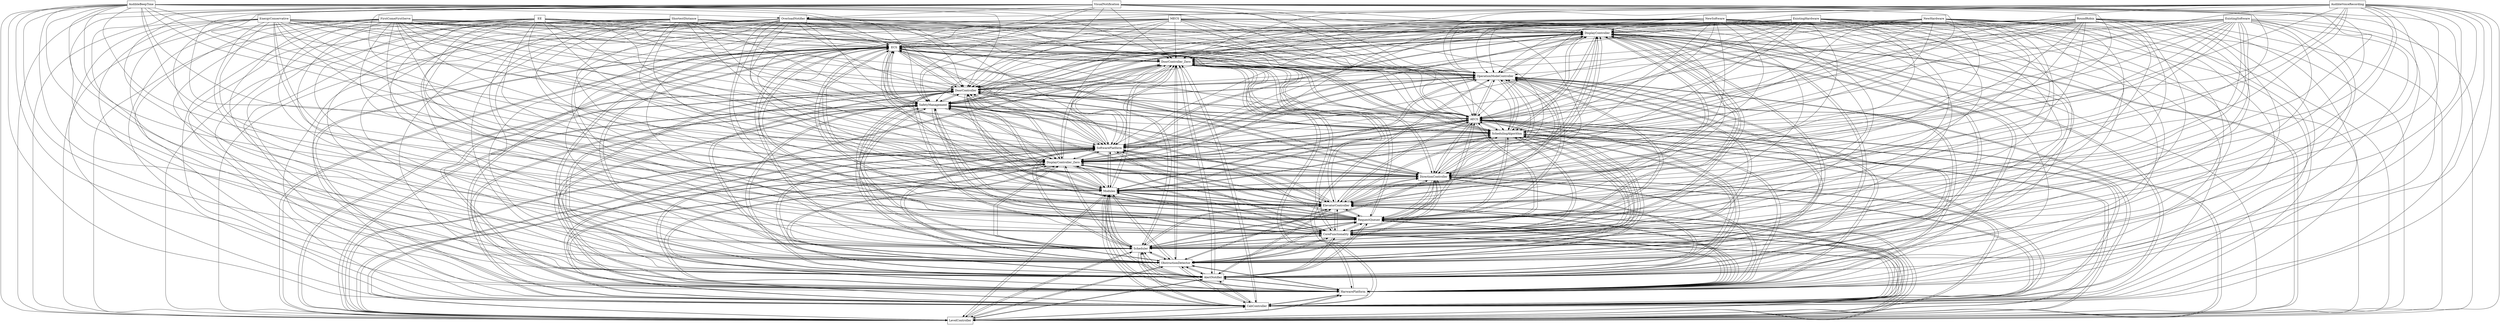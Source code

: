 digraph{
graph [rankdir=TB];
node [shape=box];
edge [arrowhead=normal];
0[label="DisplayController",]
1[label="AudibleBeepTone",]
2[label="VisualNotification",]
3[label="ECS",]
4[label="LevelController",]
5[label="CabController",]
6[label="HarwarePlatform",]
7[label="AlertNotifier",]
8[label="NewSoftware",]
9[label="ObstructionDetector",]
10[label="NewHardware",]
11[label="Scheduler",]
12[label="CoreFunctionality",]
13[label="AudibleVoiceRecording",]
14[label="RequestQueuer",]
15[label="RoundRobin",]
16[label="ElevatorController",]
17[label="OverloadNotifier",]
18[label="Modules",]
19[label="ExistingHardware",]
20[label="ExistingSoftware",]
21[label="FirstComeFirstServe",]
22[label="DirectionController",]
23[label="DisplayController_Zero",]
24[label="MECS",]
25[label="SoftwarePlatform",]
26[label="SchedulingAlgorithm",]
27[label="AECS",]
28[label="SafetyManagement",]
29[label="EnergyConservative",]
30[label="DoorController",]
31[label="OperationModeController",]
32[label="EE",]
33[label="ShortestDistance",]
34[label="DoorController_Zero",]
0->3[label="",]
0->4[label="",]
0->5[label="",]
0->6[label="",]
0->7[label="",]
0->9[label="",]
0->11[label="",]
0->12[label="",]
0->14[label="",]
0->16[label="",]
0->18[label="",]
0->22[label="",]
0->23[label="",]
0->25[label="",]
0->26[label="",]
0->27[label="",]
0->28[label="",]
0->30[label="",]
0->31[label="",]
0->34[label="",]
1->0[label="",]
1->3[label="",]
1->4[label="",]
1->5[label="",]
1->6[label="",]
1->7[label="",]
1->9[label="",]
1->11[label="",]
1->12[label="",]
1->14[label="",]
1->16[label="",]
1->17[label="",]
1->18[label="",]
1->22[label="",]
1->23[label="",]
1->25[label="",]
1->26[label="",]
1->27[label="",]
1->28[label="",]
1->30[label="",]
1->31[label="",]
1->34[label="",]
2->0[label="",]
2->3[label="",]
2->4[label="",]
2->5[label="",]
2->6[label="",]
2->7[label="",]
2->9[label="",]
2->11[label="",]
2->12[label="",]
2->14[label="",]
2->16[label="",]
2->17[label="",]
2->18[label="",]
2->22[label="",]
2->23[label="",]
2->25[label="",]
2->26[label="",]
2->27[label="",]
2->28[label="",]
2->30[label="",]
2->31[label="",]
2->34[label="",]
3->0[label="",]
3->4[label="",]
3->5[label="",]
3->6[label="",]
3->7[label="",]
3->9[label="",]
3->11[label="",]
3->12[label="",]
3->14[label="",]
3->16[label="",]
3->18[label="",]
3->22[label="",]
3->23[label="",]
3->25[label="",]
3->26[label="",]
3->27[label="",]
3->28[label="",]
3->30[label="",]
3->31[label="",]
3->34[label="",]
4->0[label="",]
4->3[label="",]
4->5[label="",]
4->6[label="",]
4->7[label="",]
4->9[label="",]
4->11[label="",]
4->12[label="",]
4->14[label="",]
4->16[label="",]
4->18[label="",]
4->22[label="",]
4->23[label="",]
4->25[label="",]
4->26[label="",]
4->27[label="",]
4->28[label="",]
4->30[label="",]
4->31[label="",]
4->34[label="",]
5->0[label="",]
5->3[label="",]
5->4[label="",]
5->6[label="",]
5->7[label="",]
5->9[label="",]
5->11[label="",]
5->12[label="",]
5->14[label="",]
5->16[label="",]
5->18[label="",]
5->22[label="",]
5->23[label="",]
5->25[label="",]
5->26[label="",]
5->27[label="",]
5->28[label="",]
5->30[label="",]
5->31[label="",]
5->34[label="",]
6->0[label="",]
6->3[label="",]
6->4[label="",]
6->5[label="",]
6->7[label="",]
6->9[label="",]
6->11[label="",]
6->12[label="",]
6->14[label="",]
6->16[label="",]
6->18[label="",]
6->22[label="",]
6->23[label="",]
6->25[label="",]
6->26[label="",]
6->27[label="",]
6->28[label="",]
6->30[label="",]
6->31[label="",]
6->34[label="",]
7->0[label="",]
7->3[label="",]
7->4[label="",]
7->5[label="",]
7->6[label="",]
7->9[label="",]
7->11[label="",]
7->12[label="",]
7->14[label="",]
7->16[label="",]
7->18[label="",]
7->22[label="",]
7->23[label="",]
7->25[label="",]
7->26[label="",]
7->27[label="",]
7->28[label="",]
7->30[label="",]
7->31[label="",]
7->34[label="",]
8->0[label="",]
8->3[label="",]
8->4[label="",]
8->5[label="",]
8->6[label="",]
8->7[label="",]
8->9[label="",]
8->11[label="",]
8->12[label="",]
8->14[label="",]
8->16[label="",]
8->18[label="",]
8->22[label="",]
8->23[label="",]
8->25[label="",]
8->26[label="",]
8->27[label="",]
8->28[label="",]
8->30[label="",]
8->31[label="",]
8->34[label="",]
9->0[label="",]
9->3[label="",]
9->4[label="",]
9->5[label="",]
9->6[label="",]
9->7[label="",]
9->11[label="",]
9->12[label="",]
9->14[label="",]
9->16[label="",]
9->18[label="",]
9->22[label="",]
9->23[label="",]
9->25[label="",]
9->26[label="",]
9->27[label="",]
9->28[label="",]
9->30[label="",]
9->31[label="",]
9->34[label="",]
10->0[label="",]
10->3[label="",]
10->4[label="",]
10->5[label="",]
10->6[label="",]
10->7[label="",]
10->9[label="",]
10->11[label="",]
10->12[label="",]
10->14[label="",]
10->16[label="",]
10->18[label="",]
10->22[label="",]
10->23[label="",]
10->25[label="",]
10->26[label="",]
10->27[label="",]
10->28[label="",]
10->30[label="",]
10->31[label="",]
10->34[label="",]
11->0[label="",]
11->3[label="",]
11->4[label="",]
11->5[label="",]
11->6[label="",]
11->7[label="",]
11->9[label="",]
11->12[label="",]
11->14[label="",]
11->16[label="",]
11->18[label="",]
11->22[label="",]
11->23[label="",]
11->25[label="",]
11->26[label="",]
11->27[label="",]
11->28[label="",]
11->30[label="",]
11->31[label="",]
11->34[label="",]
12->0[label="",]
12->3[label="",]
12->4[label="",]
12->5[label="",]
12->6[label="",]
12->7[label="",]
12->9[label="",]
12->11[label="",]
12->14[label="",]
12->16[label="",]
12->18[label="",]
12->22[label="",]
12->23[label="",]
12->25[label="",]
12->26[label="",]
12->27[label="",]
12->28[label="",]
12->30[label="",]
12->31[label="",]
12->34[label="",]
13->0[label="",]
13->3[label="",]
13->4[label="",]
13->5[label="",]
13->6[label="",]
13->7[label="",]
13->9[label="",]
13->11[label="",]
13->12[label="",]
13->14[label="",]
13->16[label="",]
13->17[label="",]
13->18[label="",]
13->22[label="",]
13->23[label="",]
13->25[label="",]
13->26[label="",]
13->27[label="",]
13->28[label="",]
13->30[label="",]
13->31[label="",]
13->34[label="",]
14->0[label="",]
14->3[label="",]
14->4[label="",]
14->5[label="",]
14->6[label="",]
14->7[label="",]
14->9[label="",]
14->11[label="",]
14->12[label="",]
14->16[label="",]
14->18[label="",]
14->22[label="",]
14->23[label="",]
14->25[label="",]
14->26[label="",]
14->27[label="",]
14->28[label="",]
14->30[label="",]
14->31[label="",]
14->34[label="",]
15->0[label="",]
15->3[label="",]
15->4[label="",]
15->5[label="",]
15->6[label="",]
15->7[label="",]
15->9[label="",]
15->11[label="",]
15->12[label="",]
15->14[label="",]
15->16[label="",]
15->18[label="",]
15->22[label="",]
15->23[label="",]
15->25[label="",]
15->26[label="",]
15->27[label="",]
15->28[label="",]
15->30[label="",]
15->31[label="",]
15->34[label="",]
16->0[label="",]
16->3[label="",]
16->4[label="",]
16->5[label="",]
16->6[label="",]
16->7[label="",]
16->9[label="",]
16->11[label="",]
16->12[label="",]
16->14[label="",]
16->18[label="",]
16->22[label="",]
16->23[label="",]
16->25[label="",]
16->26[label="",]
16->27[label="",]
16->28[label="",]
16->30[label="",]
16->31[label="",]
16->34[label="",]
17->0[label="",]
17->3[label="",]
17->4[label="",]
17->5[label="",]
17->6[label="",]
17->7[label="",]
17->9[label="",]
17->11[label="",]
17->12[label="",]
17->14[label="",]
17->16[label="",]
17->18[label="",]
17->22[label="",]
17->23[label="",]
17->25[label="",]
17->26[label="",]
17->27[label="",]
17->28[label="",]
17->30[label="",]
17->31[label="",]
17->34[label="",]
18->0[label="",]
18->3[label="",]
18->4[label="",]
18->5[label="",]
18->6[label="",]
18->7[label="",]
18->9[label="",]
18->11[label="",]
18->12[label="",]
18->14[label="",]
18->16[label="",]
18->22[label="",]
18->23[label="",]
18->25[label="",]
18->26[label="",]
18->27[label="",]
18->28[label="",]
18->30[label="",]
18->31[label="",]
18->34[label="",]
19->0[label="",]
19->3[label="",]
19->4[label="",]
19->5[label="",]
19->6[label="",]
19->7[label="",]
19->9[label="",]
19->11[label="",]
19->12[label="",]
19->14[label="",]
19->16[label="",]
19->18[label="",]
19->22[label="",]
19->23[label="",]
19->25[label="",]
19->26[label="",]
19->27[label="",]
19->28[label="",]
19->30[label="",]
19->31[label="",]
19->34[label="",]
20->0[label="",]
20->3[label="",]
20->4[label="",]
20->5[label="",]
20->6[label="",]
20->7[label="",]
20->9[label="",]
20->11[label="",]
20->12[label="",]
20->14[label="",]
20->16[label="",]
20->18[label="",]
20->22[label="",]
20->23[label="",]
20->25[label="",]
20->26[label="",]
20->27[label="",]
20->28[label="",]
20->30[label="",]
20->31[label="",]
20->34[label="",]
21->0[label="",]
21->3[label="",]
21->4[label="",]
21->5[label="",]
21->6[label="",]
21->7[label="",]
21->9[label="",]
21->11[label="",]
21->12[label="",]
21->14[label="",]
21->16[label="",]
21->18[label="",]
21->22[label="",]
21->23[label="",]
21->25[label="",]
21->26[label="",]
21->27[label="",]
21->28[label="",]
21->30[label="",]
21->31[label="",]
21->34[label="",]
22->0[label="",]
22->3[label="",]
22->4[label="",]
22->5[label="",]
22->6[label="",]
22->7[label="",]
22->9[label="",]
22->11[label="",]
22->12[label="",]
22->14[label="",]
22->16[label="",]
22->18[label="",]
22->23[label="",]
22->25[label="",]
22->26[label="",]
22->27[label="",]
22->28[label="",]
22->30[label="",]
22->31[label="",]
22->34[label="",]
23->0[label="",]
23->3[label="",]
23->4[label="",]
23->5[label="",]
23->6[label="",]
23->7[label="",]
23->9[label="",]
23->11[label="",]
23->12[label="",]
23->14[label="",]
23->16[label="",]
23->18[label="",]
23->22[label="",]
23->25[label="",]
23->26[label="",]
23->27[label="",]
23->28[label="",]
23->30[label="",]
23->31[label="",]
23->34[label="",]
24->0[label="",]
24->3[label="",]
24->4[label="",]
24->5[label="",]
24->6[label="",]
24->7[label="",]
24->9[label="",]
24->11[label="",]
24->12[label="",]
24->14[label="",]
24->16[label="",]
24->18[label="",]
24->22[label="",]
24->23[label="",]
24->25[label="",]
24->26[label="",]
24->27[label="",]
24->28[label="",]
24->30[label="",]
24->31[label="",]
24->34[label="",]
25->0[label="",]
25->3[label="",]
25->4[label="",]
25->5[label="",]
25->6[label="",]
25->7[label="",]
25->9[label="",]
25->11[label="",]
25->12[label="",]
25->14[label="",]
25->16[label="",]
25->18[label="",]
25->22[label="",]
25->23[label="",]
25->26[label="",]
25->27[label="",]
25->28[label="",]
25->30[label="",]
25->31[label="",]
25->34[label="",]
26->0[label="",]
26->3[label="",]
26->4[label="",]
26->5[label="",]
26->6[label="",]
26->7[label="",]
26->9[label="",]
26->11[label="",]
26->12[label="",]
26->14[label="",]
26->16[label="",]
26->18[label="",]
26->22[label="",]
26->23[label="",]
26->25[label="",]
26->27[label="",]
26->28[label="",]
26->30[label="",]
26->31[label="",]
26->34[label="",]
27->0[label="",]
27->3[label="",]
27->4[label="",]
27->5[label="",]
27->6[label="",]
27->7[label="",]
27->9[label="",]
27->11[label="",]
27->12[label="",]
27->14[label="",]
27->16[label="",]
27->18[label="",]
27->22[label="",]
27->23[label="",]
27->25[label="",]
27->26[label="",]
27->28[label="",]
27->30[label="",]
27->31[label="",]
27->34[label="",]
28->0[label="",]
28->3[label="",]
28->4[label="",]
28->5[label="",]
28->6[label="",]
28->7[label="",]
28->9[label="",]
28->11[label="",]
28->12[label="",]
28->14[label="",]
28->16[label="",]
28->18[label="",]
28->22[label="",]
28->23[label="",]
28->25[label="",]
28->26[label="",]
28->27[label="",]
28->30[label="",]
28->31[label="",]
28->34[label="",]
29->0[label="",]
29->3[label="",]
29->4[label="",]
29->5[label="",]
29->6[label="",]
29->7[label="",]
29->9[label="",]
29->11[label="",]
29->12[label="",]
29->14[label="",]
29->16[label="",]
29->18[label="",]
29->22[label="",]
29->23[label="",]
29->25[label="",]
29->26[label="",]
29->27[label="",]
29->28[label="",]
29->30[label="",]
29->31[label="",]
29->34[label="",]
30->0[label="",]
30->3[label="",]
30->4[label="",]
30->5[label="",]
30->6[label="",]
30->7[label="",]
30->9[label="",]
30->11[label="",]
30->12[label="",]
30->14[label="",]
30->16[label="",]
30->18[label="",]
30->22[label="",]
30->23[label="",]
30->25[label="",]
30->26[label="",]
30->27[label="",]
30->28[label="",]
30->31[label="",]
30->34[label="",]
31->0[label="",]
31->3[label="",]
31->4[label="",]
31->5[label="",]
31->6[label="",]
31->7[label="",]
31->9[label="",]
31->11[label="",]
31->12[label="",]
31->14[label="",]
31->16[label="",]
31->18[label="",]
31->22[label="",]
31->23[label="",]
31->25[label="",]
31->26[label="",]
31->27[label="",]
31->28[label="",]
31->30[label="",]
31->34[label="",]
32->0[label="",]
32->3[label="",]
32->4[label="",]
32->5[label="",]
32->6[label="",]
32->7[label="",]
32->9[label="",]
32->11[label="",]
32->12[label="",]
32->14[label="",]
32->16[label="",]
32->18[label="",]
32->22[label="",]
32->23[label="",]
32->25[label="",]
32->26[label="",]
32->27[label="",]
32->28[label="",]
32->30[label="",]
32->31[label="",]
32->34[label="",]
33->0[label="",]
33->3[label="",]
33->4[label="",]
33->5[label="",]
33->6[label="",]
33->7[label="",]
33->9[label="",]
33->11[label="",]
33->12[label="",]
33->14[label="",]
33->16[label="",]
33->18[label="",]
33->22[label="",]
33->23[label="",]
33->25[label="",]
33->26[label="",]
33->27[label="",]
33->28[label="",]
33->30[label="",]
33->31[label="",]
33->34[label="",]
34->0[label="",]
34->3[label="",]
34->4[label="",]
34->5[label="",]
34->6[label="",]
34->7[label="",]
34->9[label="",]
34->11[label="",]
34->12[label="",]
34->14[label="",]
34->16[label="",]
34->18[label="",]
34->22[label="",]
34->23[label="",]
34->25[label="",]
34->26[label="",]
34->27[label="",]
34->28[label="",]
34->30[label="",]
34->31[label="",]
}
